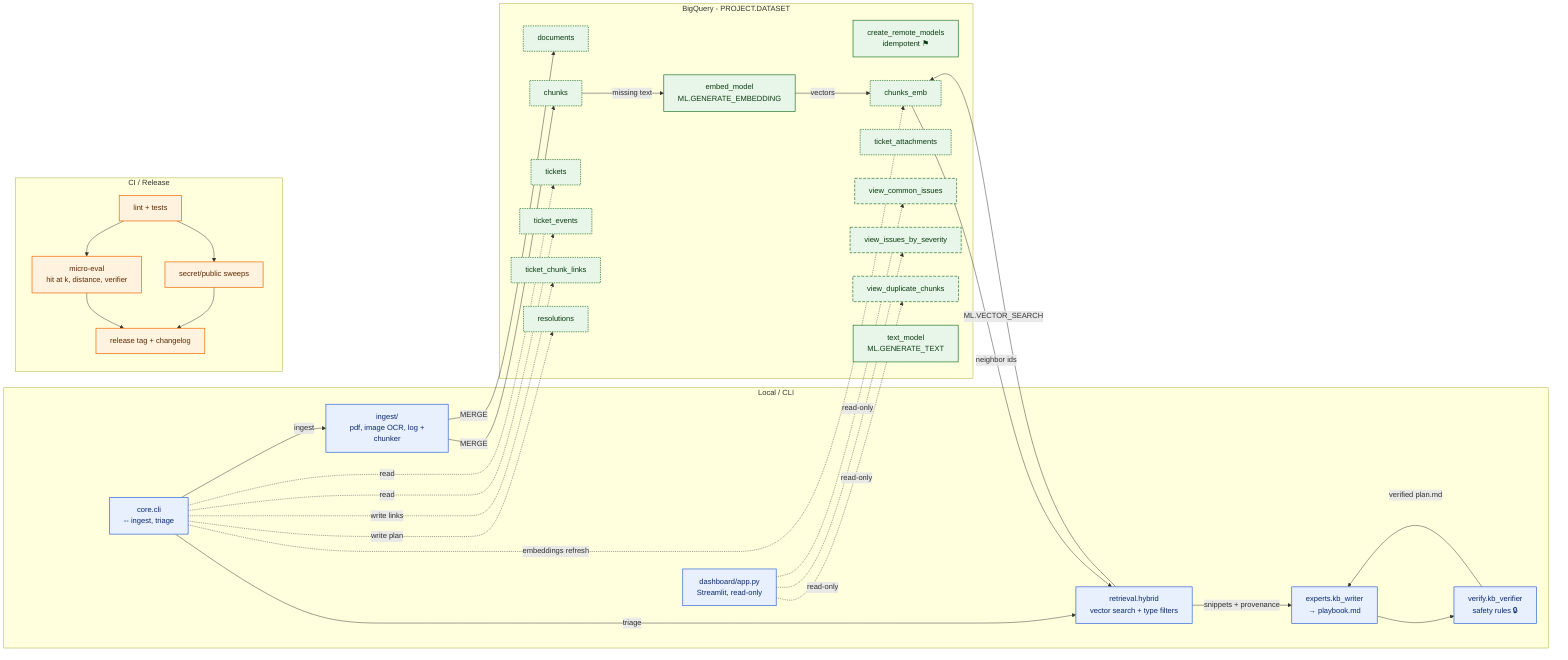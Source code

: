 flowchart LR
  %% Styles
  classDef local fill:#e8f0fe,stroke:#3b6bd6,color:#0b2a6f,stroke-width:1.5px;
  classDef bq fill:#e8f5e9,stroke:#2e7d32,color:#0a3d12,stroke-width:1.5px;
  classDef ci fill:#fff3e0,stroke:#ef6c00,color:#5d2a00,stroke-width:1.5px;
  classDef store fill:#ffffff,stroke:#2e7d32,stroke-dasharray: 3 2;
  classDef view fill:#f1f8e9,stroke:#33691e,stroke-dasharray: 6 3;
  classDef model fill:#f0fff4,stroke:#1b5e20,stroke-width:2px;

  %% Local / CLI
  subgraph L[Local / CLI]
    A1[core.cli\n-- ingest, triage]:::local
    A2[ingest/\n pdf, image OCR, log + chunker]:::local
    A3[retrieval.hybrid\nvector search + type filters]:::local
    A4[experts.kb_writer\n→ playbook.md]:::local
    A5[verify.kb_verifier\nsafety rules 🔒]:::local
    A6[dashboard/app.py\nStreamlit, read-only]:::local
  end

  %% BigQuery
  subgraph B[BigQuery - PROJECT.DATASET]
    B0[create_remote_models\nidempotent ⚑]:::model
    B1[documents]:::store
    B2[chunks]:::store
    B3[chunks_emb]:::store
    B4[tickets]:::store
    B5[ticket_events]:::store
    B6[ticket_attachments]:::store
    B7[ticket_chunk_links]:::store
    B8[resolutions]:::store

    V1[view_common_issues]:::view
    V2[view_issues_by_severity]:::view
    V3[view_duplicate_chunks]:::view

    M1[embed_model\nML.GENERATE_EMBEDDING]:::model
    M2[text_model\nML.GENERATE_TEXT]:::model
  end

  %% CI / Release
  subgraph C[CI / Release]
    C1[lint + tests]:::ci
    C2[micro-eval\nhit at k, distance, verifier]:::ci
    C3[secret/public sweeps]:::ci
    C4[release tag + changelog]:::ci
  end

  %% Flows
  A1 -- ingest --> A2
  A2 -- MERGE --> B1
  A2 -- MERGE --> B2
  A1 -. embeddings refresh .-> B3
  B2 -- missing text --> M1
  M1 -- vectors --> B3

  %% Triage path
  A1 -- triage --> A3
  A3 -- ML.VECTOR_SEARCH --> B3
  B3 -- neighbor ids --> A3
  A3 -- snippets + provenance --> A4
  A4 --> A5
  A5 -- verified plan.md --> A4

  %% Tickets read/write
  A1 -. read .-> B4
  A1 -. read .-> B5
  A1 -. write links .-> B7
  A1 -. write plan .-> B8

  %% Dashboard reads
  A6 -. read-only .-> V1
  A6 -. read-only .-> V2
  A6 -. read-only .-> V3

  %% CI relations
  C1 --> C2
  C1 --> C3
  C2 --> C4
  C3 --> C4

  %% Class assign
  class A1,A2,A3,A4,A5,A6 local
  class B0,B1,B2,B3,B4,B5,B6,B7,B8,M1,M2,V1,V2,V3 bq
  class C1,C2,C3,C4 ci

%% Legend mapping (see README for details)